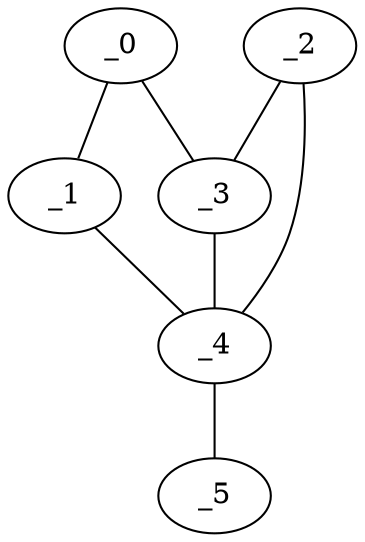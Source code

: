 graph HP1_0006 {
	_0	 [x="1.29718",
		y="2.86636"];
	_1	 [x="0.921146",
		y="0.717619"];
	_0 -- _1;
	_3	 [x="2.35721",
		y="3.14131"];
	_0 -- _3;
	_4	 [x="0.540568",
		y="1.38949"];
	_1 -- _4;
	_2	 [x="2.30685",
		y="0.569372"];
	_2 -- _3;
	_2 -- _4;
	_3 -- _4;
	_5	 [x="2.26614",
		y="1.52732"];
	_4 -- _5;
}

